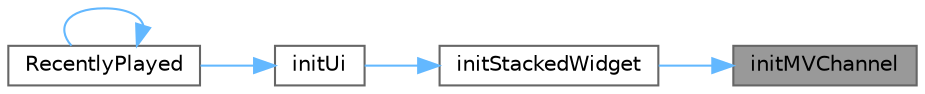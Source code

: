 digraph "initMVChannel"
{
 // LATEX_PDF_SIZE
  bgcolor="transparent";
  edge [fontname=Helvetica,fontsize=10,labelfontname=Helvetica,labelfontsize=10];
  node [fontname=Helvetica,fontsize=10,shape=box,height=0.2,width=0.4];
  rankdir="RL";
  Node1 [id="Node000001",label="initMVChannel",height=0.2,width=0.4,color="gray40", fillcolor="grey60", style="filled", fontcolor="black",tooltip="初始化 MV 频道界面"];
  Node1 -> Node2 [id="edge1_Node000001_Node000002",dir="back",color="steelblue1",style="solid",tooltip=" "];
  Node2 [id="Node000002",label="initStackedWidget",height=0.2,width=0.4,color="grey40", fillcolor="white", style="filled",URL="$class_recently_played.html#a0880fc715278119401b0b218adc8ade6",tooltip="初始化堆栈窗口"];
  Node2 -> Node3 [id="edge2_Node000002_Node000003",dir="back",color="steelblue1",style="solid",tooltip=" "];
  Node3 [id="Node000003",label="initUi",height=0.2,width=0.4,color="grey40", fillcolor="white", style="filled",URL="$class_recently_played.html#afba6e95967cc3eb25fd518f7bde6ec04",tooltip="初始化界面"];
  Node3 -> Node4 [id="edge3_Node000003_Node000004",dir="back",color="steelblue1",style="solid",tooltip=" "];
  Node4 [id="Node000004",label="RecentlyPlayed",height=0.2,width=0.4,color="grey40", fillcolor="white", style="filled",URL="$class_recently_played.html#ad3e1fddc8d112a919ec2ff75f1d681e0",tooltip="构造函数，初始化最近播放界面"];
  Node4 -> Node4 [id="edge4_Node000004_Node000004",dir="back",color="steelblue1",style="solid",tooltip=" "];
}
